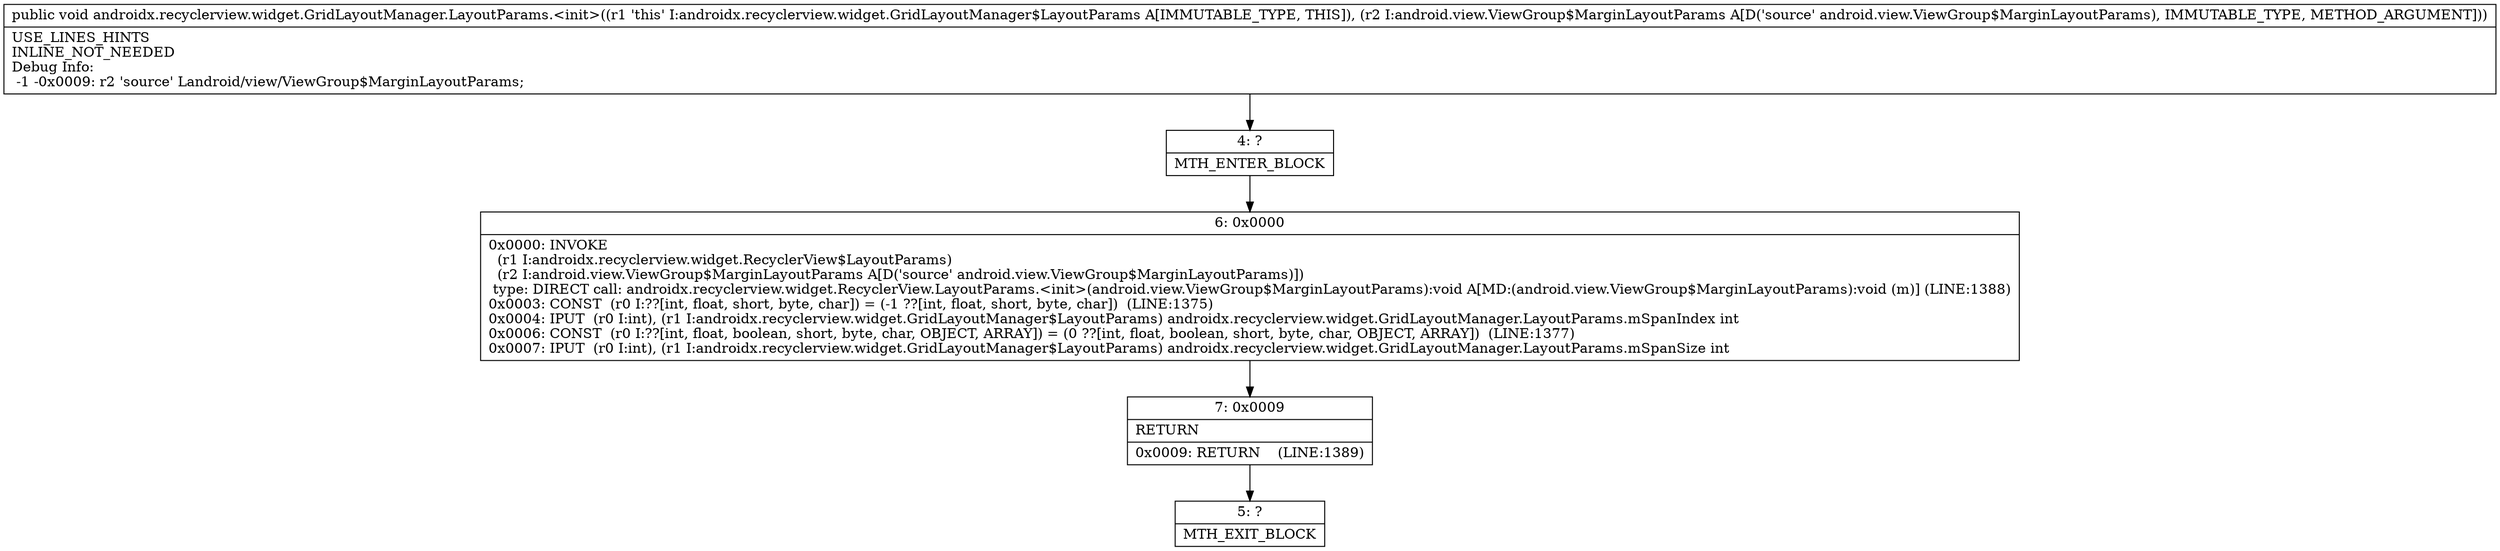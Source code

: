 digraph "CFG forandroidx.recyclerview.widget.GridLayoutManager.LayoutParams.\<init\>(Landroid\/view\/ViewGroup$MarginLayoutParams;)V" {
Node_4 [shape=record,label="{4\:\ ?|MTH_ENTER_BLOCK\l}"];
Node_6 [shape=record,label="{6\:\ 0x0000|0x0000: INVOKE  \l  (r1 I:androidx.recyclerview.widget.RecyclerView$LayoutParams)\l  (r2 I:android.view.ViewGroup$MarginLayoutParams A[D('source' android.view.ViewGroup$MarginLayoutParams)])\l type: DIRECT call: androidx.recyclerview.widget.RecyclerView.LayoutParams.\<init\>(android.view.ViewGroup$MarginLayoutParams):void A[MD:(android.view.ViewGroup$MarginLayoutParams):void (m)] (LINE:1388)\l0x0003: CONST  (r0 I:??[int, float, short, byte, char]) = (\-1 ??[int, float, short, byte, char])  (LINE:1375)\l0x0004: IPUT  (r0 I:int), (r1 I:androidx.recyclerview.widget.GridLayoutManager$LayoutParams) androidx.recyclerview.widget.GridLayoutManager.LayoutParams.mSpanIndex int \l0x0006: CONST  (r0 I:??[int, float, boolean, short, byte, char, OBJECT, ARRAY]) = (0 ??[int, float, boolean, short, byte, char, OBJECT, ARRAY])  (LINE:1377)\l0x0007: IPUT  (r0 I:int), (r1 I:androidx.recyclerview.widget.GridLayoutManager$LayoutParams) androidx.recyclerview.widget.GridLayoutManager.LayoutParams.mSpanSize int \l}"];
Node_7 [shape=record,label="{7\:\ 0x0009|RETURN\l|0x0009: RETURN    (LINE:1389)\l}"];
Node_5 [shape=record,label="{5\:\ ?|MTH_EXIT_BLOCK\l}"];
MethodNode[shape=record,label="{public void androidx.recyclerview.widget.GridLayoutManager.LayoutParams.\<init\>((r1 'this' I:androidx.recyclerview.widget.GridLayoutManager$LayoutParams A[IMMUTABLE_TYPE, THIS]), (r2 I:android.view.ViewGroup$MarginLayoutParams A[D('source' android.view.ViewGroup$MarginLayoutParams), IMMUTABLE_TYPE, METHOD_ARGUMENT]))  | USE_LINES_HINTS\lINLINE_NOT_NEEDED\lDebug Info:\l  \-1 \-0x0009: r2 'source' Landroid\/view\/ViewGroup$MarginLayoutParams;\l}"];
MethodNode -> Node_4;Node_4 -> Node_6;
Node_6 -> Node_7;
Node_7 -> Node_5;
}

